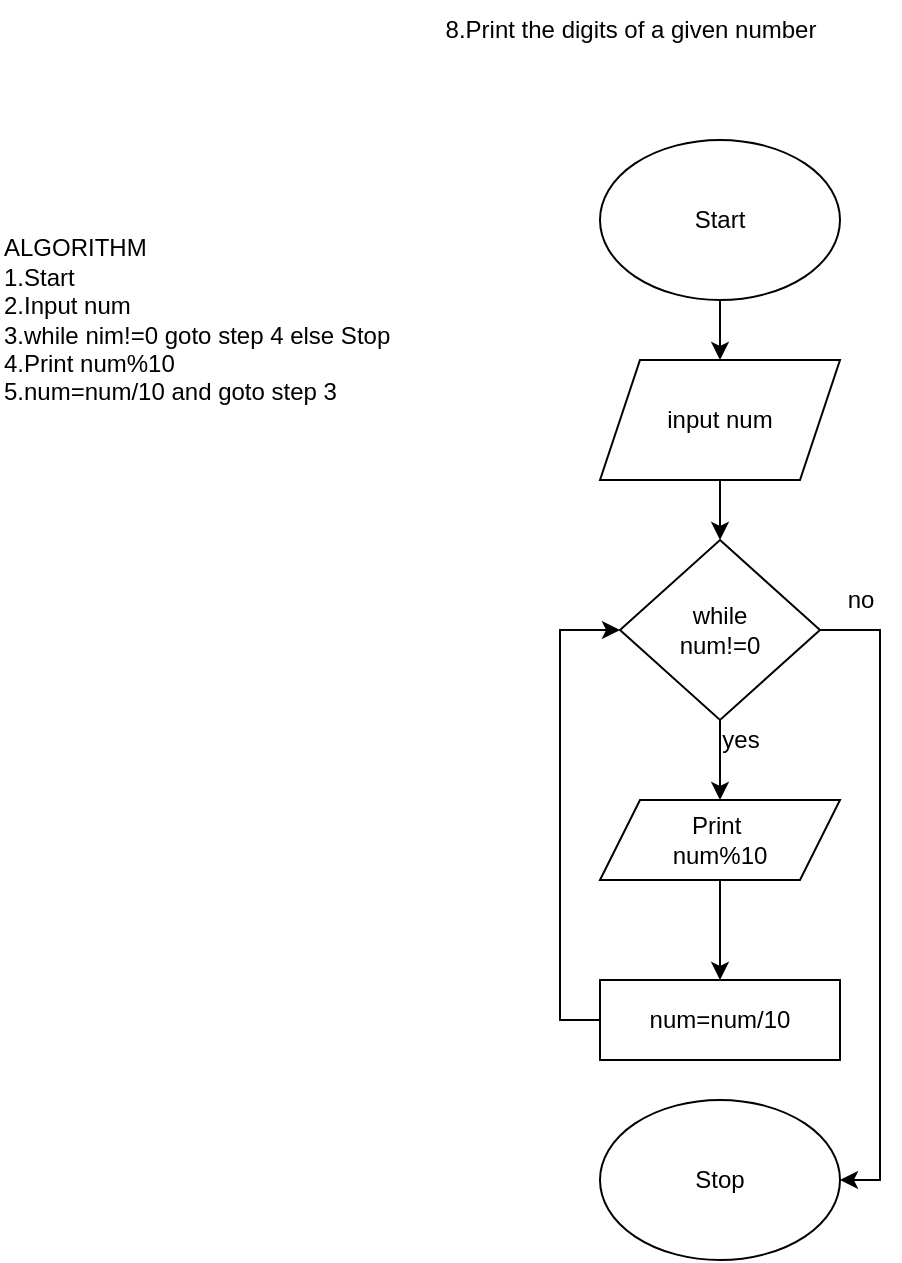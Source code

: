 <mxfile version="20.3.0" type="device"><diagram id="C5RBs43oDa-KdzZeNtuy" name="Page-1"><mxGraphModel dx="1038" dy="649" grid="1" gridSize="10" guides="1" tooltips="1" connect="1" arrows="1" fold="1" page="1" pageScale="1" pageWidth="827" pageHeight="1169" math="0" shadow="0"><root><mxCell id="WIyWlLk6GJQsqaUBKTNV-0"/><mxCell id="WIyWlLk6GJQsqaUBKTNV-1" parent="WIyWlLk6GJQsqaUBKTNV-0"/><mxCell id="GLiXSQJS6HRh5ps6o6m2-0" value="Stop" style="ellipse;whiteSpace=wrap;html=1;" parent="WIyWlLk6GJQsqaUBKTNV-1" vertex="1"><mxGeometry x="390" y="610" width="120" height="80" as="geometry"/></mxCell><mxCell id="GLiXSQJS6HRh5ps6o6m2-3" value="" style="edgeStyle=orthogonalEdgeStyle;rounded=0;orthogonalLoop=1;jettySize=auto;html=1;" parent="WIyWlLk6GJQsqaUBKTNV-1" source="GLiXSQJS6HRh5ps6o6m2-1" target="GLiXSQJS6HRh5ps6o6m2-2" edge="1"><mxGeometry relative="1" as="geometry"/></mxCell><mxCell id="GLiXSQJS6HRh5ps6o6m2-1" value="Start" style="ellipse;whiteSpace=wrap;html=1;" parent="WIyWlLk6GJQsqaUBKTNV-1" vertex="1"><mxGeometry x="390" y="130" width="120" height="80" as="geometry"/></mxCell><mxCell id="GLiXSQJS6HRh5ps6o6m2-5" value="" style="edgeStyle=orthogonalEdgeStyle;rounded=0;orthogonalLoop=1;jettySize=auto;html=1;" parent="WIyWlLk6GJQsqaUBKTNV-1" source="GLiXSQJS6HRh5ps6o6m2-2" target="GLiXSQJS6HRh5ps6o6m2-4" edge="1"><mxGeometry relative="1" as="geometry"/></mxCell><mxCell id="GLiXSQJS6HRh5ps6o6m2-2" value="input num" style="shape=parallelogram;perimeter=parallelogramPerimeter;whiteSpace=wrap;html=1;fixedSize=1;" parent="WIyWlLk6GJQsqaUBKTNV-1" vertex="1"><mxGeometry x="390" y="240" width="120" height="60" as="geometry"/></mxCell><mxCell id="GLiXSQJS6HRh5ps6o6m2-8" style="edgeStyle=orthogonalEdgeStyle;rounded=0;orthogonalLoop=1;jettySize=auto;html=1;exitX=0.5;exitY=1;exitDx=0;exitDy=0;entryX=0.5;entryY=0;entryDx=0;entryDy=0;" parent="WIyWlLk6GJQsqaUBKTNV-1" source="GLiXSQJS6HRh5ps6o6m2-4" target="GLiXSQJS6HRh5ps6o6m2-7" edge="1"><mxGeometry relative="1" as="geometry"/></mxCell><mxCell id="GLiXSQJS6HRh5ps6o6m2-18" style="edgeStyle=orthogonalEdgeStyle;rounded=0;orthogonalLoop=1;jettySize=auto;html=1;exitX=1;exitY=0.5;exitDx=0;exitDy=0;entryX=1;entryY=0.5;entryDx=0;entryDy=0;" parent="WIyWlLk6GJQsqaUBKTNV-1" source="GLiXSQJS6HRh5ps6o6m2-4" target="GLiXSQJS6HRh5ps6o6m2-0" edge="1"><mxGeometry relative="1" as="geometry"/></mxCell><mxCell id="GLiXSQJS6HRh5ps6o6m2-4" value="while&lt;br&gt;num!=0" style="rhombus;whiteSpace=wrap;html=1;" parent="WIyWlLk6GJQsqaUBKTNV-1" vertex="1"><mxGeometry x="400" y="330" width="100" height="90" as="geometry"/></mxCell><mxCell id="GLiXSQJS6HRh5ps6o6m2-14" value="" style="edgeStyle=orthogonalEdgeStyle;rounded=0;orthogonalLoop=1;jettySize=auto;html=1;" parent="WIyWlLk6GJQsqaUBKTNV-1" source="GLiXSQJS6HRh5ps6o6m2-7" target="GLiXSQJS6HRh5ps6o6m2-13" edge="1"><mxGeometry relative="1" as="geometry"/></mxCell><mxCell id="GLiXSQJS6HRh5ps6o6m2-7" value="Print&amp;nbsp;&lt;br&gt;num%10" style="shape=parallelogram;perimeter=parallelogramPerimeter;whiteSpace=wrap;html=1;fixedSize=1;" parent="WIyWlLk6GJQsqaUBKTNV-1" vertex="1"><mxGeometry x="390" y="460" width="120" height="40" as="geometry"/></mxCell><mxCell id="GLiXSQJS6HRh5ps6o6m2-15" style="edgeStyle=orthogonalEdgeStyle;rounded=0;orthogonalLoop=1;jettySize=auto;html=1;exitX=0;exitY=0.5;exitDx=0;exitDy=0;entryX=0;entryY=0.5;entryDx=0;entryDy=0;" parent="WIyWlLk6GJQsqaUBKTNV-1" source="GLiXSQJS6HRh5ps6o6m2-13" target="GLiXSQJS6HRh5ps6o6m2-4" edge="1"><mxGeometry relative="1" as="geometry"/></mxCell><mxCell id="GLiXSQJS6HRh5ps6o6m2-13" value="num=num/10" style="whiteSpace=wrap;html=1;" parent="WIyWlLk6GJQsqaUBKTNV-1" vertex="1"><mxGeometry x="390" y="550" width="120" height="40" as="geometry"/></mxCell><mxCell id="GLiXSQJS6HRh5ps6o6m2-16" value="yes&lt;br&gt;" style="text;html=1;align=center;verticalAlign=middle;resizable=0;points=[];autosize=1;strokeColor=none;fillColor=none;" parent="WIyWlLk6GJQsqaUBKTNV-1" vertex="1"><mxGeometry x="440" y="415" width="40" height="30" as="geometry"/></mxCell><mxCell id="GLiXSQJS6HRh5ps6o6m2-19" value="no" style="text;html=1;align=center;verticalAlign=middle;resizable=0;points=[];autosize=1;strokeColor=none;fillColor=none;" parent="WIyWlLk6GJQsqaUBKTNV-1" vertex="1"><mxGeometry x="500" y="345" width="40" height="30" as="geometry"/></mxCell><mxCell id="GLiXSQJS6HRh5ps6o6m2-20" value="8.Print the digits of a given number" style="text;html=1;align=center;verticalAlign=middle;resizable=0;points=[];autosize=1;strokeColor=none;fillColor=none;" parent="WIyWlLk6GJQsqaUBKTNV-1" vertex="1"><mxGeometry x="300" y="60" width="210" height="30" as="geometry"/></mxCell><mxCell id="JiIKy76IYIbewTvlpjhj-0" value="ALGORITHM&lt;br&gt;1.Start&lt;br&gt;2.Input num&lt;br&gt;3.while nim!=0 goto step 4 else Stop&lt;br&gt;4.Print num%10&lt;br&gt;5.num=num/10 and goto step 3" style="text;html=1;align=left;verticalAlign=middle;resizable=0;points=[];autosize=1;strokeColor=none;fillColor=none;" vertex="1" parent="WIyWlLk6GJQsqaUBKTNV-1"><mxGeometry x="90" y="170" width="220" height="100" as="geometry"/></mxCell></root></mxGraphModel></diagram></mxfile>